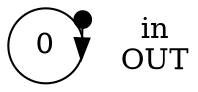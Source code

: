 digraph jtl_vc050 {
  node [shape = circle];
  State0 -> State0 [label="in\nOUT",arrowhead=normalnonedot];
  State0 [label="0"];
}
